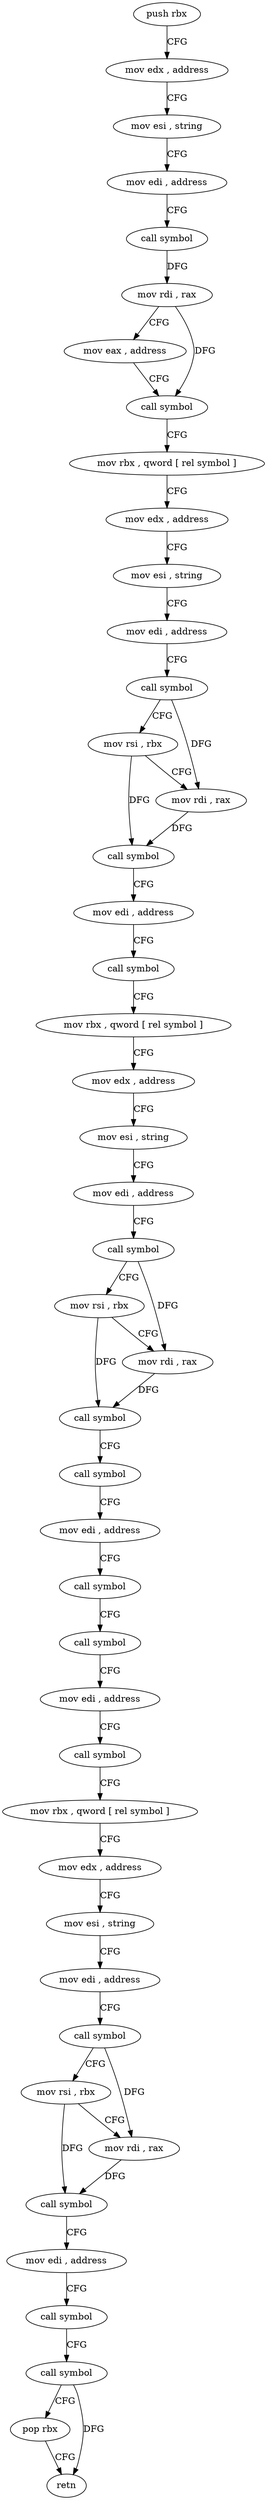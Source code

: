digraph "func" {
"4215729" [label = "push rbx" ]
"4215730" [label = "mov edx , address" ]
"4215735" [label = "mov esi , string" ]
"4215740" [label = "mov edi , address" ]
"4215745" [label = "call symbol" ]
"4215750" [label = "mov rdi , rax" ]
"4215753" [label = "mov eax , address" ]
"4215758" [label = "call symbol" ]
"4215763" [label = "mov rbx , qword [ rel symbol ]" ]
"4215770" [label = "mov edx , address" ]
"4215775" [label = "mov esi , string" ]
"4215780" [label = "mov edi , address" ]
"4215785" [label = "call symbol" ]
"4215790" [label = "mov rsi , rbx" ]
"4215793" [label = "mov rdi , rax" ]
"4215796" [label = "call symbol" ]
"4215801" [label = "mov edi , address" ]
"4215806" [label = "call symbol" ]
"4215811" [label = "mov rbx , qword [ rel symbol ]" ]
"4215818" [label = "mov edx , address" ]
"4215823" [label = "mov esi , string" ]
"4215828" [label = "mov edi , address" ]
"4215833" [label = "call symbol" ]
"4215838" [label = "mov rsi , rbx" ]
"4215841" [label = "mov rdi , rax" ]
"4215844" [label = "call symbol" ]
"4215849" [label = "call symbol" ]
"4215854" [label = "mov edi , address" ]
"4215859" [label = "call symbol" ]
"4215864" [label = "call symbol" ]
"4215869" [label = "mov edi , address" ]
"4215874" [label = "call symbol" ]
"4215879" [label = "mov rbx , qword [ rel symbol ]" ]
"4215886" [label = "mov edx , address" ]
"4215891" [label = "mov esi , string" ]
"4215896" [label = "mov edi , address" ]
"4215901" [label = "call symbol" ]
"4215906" [label = "mov rsi , rbx" ]
"4215909" [label = "mov rdi , rax" ]
"4215912" [label = "call symbol" ]
"4215917" [label = "mov edi , address" ]
"4215922" [label = "call symbol" ]
"4215927" [label = "call symbol" ]
"4215932" [label = "pop rbx" ]
"4215933" [label = "retn" ]
"4215729" -> "4215730" [ label = "CFG" ]
"4215730" -> "4215735" [ label = "CFG" ]
"4215735" -> "4215740" [ label = "CFG" ]
"4215740" -> "4215745" [ label = "CFG" ]
"4215745" -> "4215750" [ label = "DFG" ]
"4215750" -> "4215753" [ label = "CFG" ]
"4215750" -> "4215758" [ label = "DFG" ]
"4215753" -> "4215758" [ label = "CFG" ]
"4215758" -> "4215763" [ label = "CFG" ]
"4215763" -> "4215770" [ label = "CFG" ]
"4215770" -> "4215775" [ label = "CFG" ]
"4215775" -> "4215780" [ label = "CFG" ]
"4215780" -> "4215785" [ label = "CFG" ]
"4215785" -> "4215790" [ label = "CFG" ]
"4215785" -> "4215793" [ label = "DFG" ]
"4215790" -> "4215793" [ label = "CFG" ]
"4215790" -> "4215796" [ label = "DFG" ]
"4215793" -> "4215796" [ label = "DFG" ]
"4215796" -> "4215801" [ label = "CFG" ]
"4215801" -> "4215806" [ label = "CFG" ]
"4215806" -> "4215811" [ label = "CFG" ]
"4215811" -> "4215818" [ label = "CFG" ]
"4215818" -> "4215823" [ label = "CFG" ]
"4215823" -> "4215828" [ label = "CFG" ]
"4215828" -> "4215833" [ label = "CFG" ]
"4215833" -> "4215838" [ label = "CFG" ]
"4215833" -> "4215841" [ label = "DFG" ]
"4215838" -> "4215841" [ label = "CFG" ]
"4215838" -> "4215844" [ label = "DFG" ]
"4215841" -> "4215844" [ label = "DFG" ]
"4215844" -> "4215849" [ label = "CFG" ]
"4215849" -> "4215854" [ label = "CFG" ]
"4215854" -> "4215859" [ label = "CFG" ]
"4215859" -> "4215864" [ label = "CFG" ]
"4215864" -> "4215869" [ label = "CFG" ]
"4215869" -> "4215874" [ label = "CFG" ]
"4215874" -> "4215879" [ label = "CFG" ]
"4215879" -> "4215886" [ label = "CFG" ]
"4215886" -> "4215891" [ label = "CFG" ]
"4215891" -> "4215896" [ label = "CFG" ]
"4215896" -> "4215901" [ label = "CFG" ]
"4215901" -> "4215906" [ label = "CFG" ]
"4215901" -> "4215909" [ label = "DFG" ]
"4215906" -> "4215909" [ label = "CFG" ]
"4215906" -> "4215912" [ label = "DFG" ]
"4215909" -> "4215912" [ label = "DFG" ]
"4215912" -> "4215917" [ label = "CFG" ]
"4215917" -> "4215922" [ label = "CFG" ]
"4215922" -> "4215927" [ label = "CFG" ]
"4215927" -> "4215932" [ label = "CFG" ]
"4215927" -> "4215933" [ label = "DFG" ]
"4215932" -> "4215933" [ label = "CFG" ]
}

